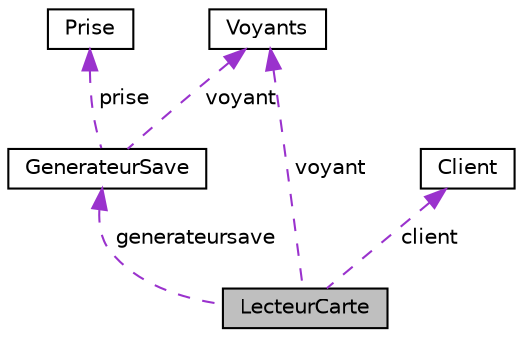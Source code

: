 digraph "LecteurCarte"
{
  edge [fontname="Helvetica",fontsize="10",labelfontname="Helvetica",labelfontsize="10"];
  node [fontname="Helvetica",fontsize="10",shape=record];
  Node1 [label="LecteurCarte",height=0.2,width=0.4,color="black", fillcolor="grey75", style="filled", fontcolor="black"];
  Node2 -> Node1 [dir="back",color="darkorchid3",fontsize="10",style="dashed",label=" generateursave" ];
  Node2 [label="GenerateurSave",height=0.2,width=0.4,color="black", fillcolor="white", style="filled",URL="$classGenerateurSave.html"];
  Node3 -> Node2 [dir="back",color="darkorchid3",fontsize="10",style="dashed",label=" prise" ];
  Node3 [label="Prise",height=0.2,width=0.4,color="black", fillcolor="white", style="filled",URL="$classPrise.html"];
  Node4 -> Node2 [dir="back",color="darkorchid3",fontsize="10",style="dashed",label=" voyant" ];
  Node4 [label="Voyants",height=0.2,width=0.4,color="black", fillcolor="white", style="filled",URL="$classVoyants.html"];
  Node4 -> Node1 [dir="back",color="darkorchid3",fontsize="10",style="dashed",label=" voyant" ];
  Node5 -> Node1 [dir="back",color="darkorchid3",fontsize="10",style="dashed",label=" client" ];
  Node5 [label="Client",height=0.2,width=0.4,color="black", fillcolor="white", style="filled",URL="$classClient.html"];
}
